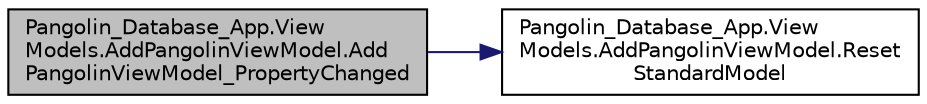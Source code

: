 digraph "Pangolin_Database_App.ViewModels.AddPangolinViewModel.AddPangolinViewModel_PropertyChanged"
{
 // LATEX_PDF_SIZE
  edge [fontname="Helvetica",fontsize="10",labelfontname="Helvetica",labelfontsize="10"];
  node [fontname="Helvetica",fontsize="10",shape=record];
  rankdir="LR";
  Node1 [label="Pangolin_Database_App.View\lModels.AddPangolinViewModel.Add\lPangolinViewModel_PropertyChanged",height=0.2,width=0.4,color="black", fillcolor="grey75", style="filled", fontcolor="black",tooltip="Resets the standard model if the selected model switches to another"];
  Node1 -> Node2 [color="midnightblue",fontsize="10",style="solid"];
  Node2 [label="Pangolin_Database_App.View\lModels.AddPangolinViewModel.Reset\lStandardModel",height=0.2,width=0.4,color="black", fillcolor="white", style="filled",URL="$class_pangolin___database___app_1_1_view_models_1_1_add_pangolin_view_model.html#a857c84fe52b2796b033917786fb6d149",tooltip="Resets standardmodel if change of pangolin selection"];
}
